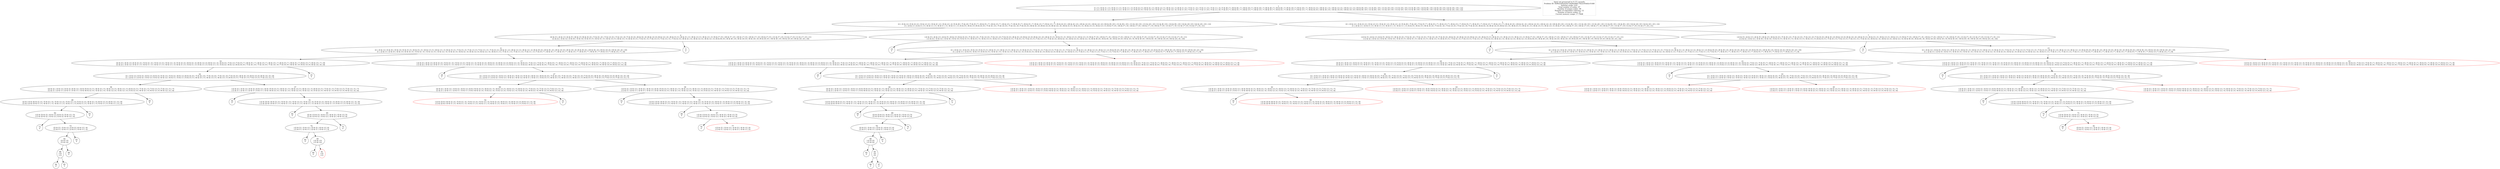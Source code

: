 digraph {
	graph [bb="0,0,21416,1439.2"];
	node [label="\N"];
	1	 [color=black,
		height=1.041,
		label="1\n(1 | 3 | -5) & (1 | -3 | -5) & (-1 | 3 | -5) & (-1 | -3 | 5) & (2 | 3 | -6) & (2 | -3 | -6) & (-2 | 3 | -6) & (-2 | -3 | 6) & (\
1 | 4 | -7) & (1 | -4 | -7) & (-1 | 4 | -7) & (-1 | -4 | 7) & (6 | 7 | -8) & (6 | -7 | -8) & (-6 | 7 | -8) & (-6 | -7 | 8) & (6 | \
7 | -9) & (6 | -7 | 9) & (-6 | 7 | 9) & (-6 | -7 | -9) & (2 | 4 | -10) & (2 | -4 | -10) & (-2 | 4 | -10) & (-2 | -4 | 10) & (8 | \
10 | -11) & (8 | -10 | -11) & (-8 | 10 | -11) & (-8 | -10 | 11) & (8 | 10 | -12) & (8 | -10 | 12) & (-8 | 10 | 12) & (-8 | -10 | \
-12)\n(1 | 2 | -3) & (1 | -2 | -3) & (-1 | 2 | -3) & (-1 | -2 | 3) & (2 | 4 | -5) & (-2 | 4 | -5) & (2 | -4 | -5) & (-2 | -4 | 5) & (\
1 | 6 | -7) & (1 | -6 | -7) & (-1 | 6 | -7) & (-1 | -6 | 7) & (5 | 7 | -8) & (5 | -7 | -8) & (-5 | 7 | -8) & (-5 | -7 | 8) & (5 | \
7 | -9) & (5 | -7 | 9) & (-5 | 7 | 9) & (-5 | -7 | -9) & (4 | 6 | -10) & (4 | -6 | -10) & (-4 | 6 | -10) & (-4 | -6 | 10) & (8 | \
10 | -11) & (8 | -10 | -11) & (-8 | 10 | -11) & (-8 | -10 | 11) & (8 | 10 | -12) & (8 | -10 | 12) & (-8 | 10 | 12) & (-8 | -10 | \
-12)",
		pos="10952,1374.7",
		width=62.422];
	2	 [color=black,
		height=1.041,
		label="2\n(2 | -3) & (-2 | 3) & (2 | 4 | -5) & (-2 | 4 | -5) & (2 | -4 | -5) & (-2 | -4 | 5) & (6 | -7) & (-6 | 7) & (5 | 7 | -8) & (5 | \
-7 | -8) & (-5 | 7 | -8) & (-5 | -7 | 8) & (5 | 7 | -9) & (5 | -7 | 9) & (-5 | 7 | 9) & (-5 | -7 | -9) & (4 | 6 | -10) & (4 | -6 | \
-10) & (-4 | 6 | -10) & (-4 | -6 | 10) & (8 | 10 | -11) & (8 | -10 | -11) & (-8 | 10 | -11) & (-8 | -10 | 11) & (8 | 10 | -12) & (\
8 | -10 | 12) & (-8 | 10 | 12) & (-8 | -10 | -12)\n(1 | -2) & (-1 | 2) & (1 | 3 | -4) & (-1 | 3 | -4) & (1 | -3 | -4) & (-1 | -3 | \
4) & (5 | -6) & (-5 | 6) & (4 | 6 | -7) & (4 | -6 | -7) & (-4 | 6 | -7) & (-4 | -6 | 7) & (4 | 6 | -8) & (4 | -6 | 8) & (-4 | 6 | \
8) & (-4 | -6 | -8) & (3 | 5 | -9) & (3 | -5 | -9) & (-3 | 5 | -9) & (-3 | -5 | 9) & (7 | 9 | -10) & (7 | -9 | -10) & (-7 | 9 | \
-10) & (-7 | -9 | 10) & (7 | 9 | -11) & (7 | -9 | 11) & (-7 | 9 | 11) & (-7 | -9 | -11)",
		pos="9031.6,1236.7",
		width=52.994];
	1 -> 2	 [pos="e,9534.9,1272.9 10443,1338.2 10166,1318.3 9823.4,1293.7 9545.2,1273.7"];
	3	 [color=black,
		height=1.041,
		label="3\n(2 | -3) & (-2 | -3) & (2 | 4 | -5) & (-2 | 4 | -5) & (2 | -4 | -5) & (-2 | -4 | 5) & (6 | -7) & (-6 | -7) & (5 | 7 | -8) & (\
5 | -7 | -8) & (-5 | 7 | -8) & (-5 | -7 | 8) & (5 | 7 | -9) & (5 | -7 | 9) & (-5 | 7 | 9) & (-5 | -7 | -9) & (4 | 6 | -10) & (4 | \
-6 | -10) & (-4 | 6 | -10) & (-4 | -6 | 10) & (8 | 10 | -11) & (8 | -10 | -11) & (-8 | 10 | -11) & (-8 | -10 | 11) & (8 | 10 | -12) & (\
8 | -10 | 12) & (-8 | 10 | 12) & (-8 | -10 | -12)\n(1 | -2) & (-1 | -2) & (1 | 3 | -4) & (-1 | 3 | -4) & (1 | -3 | -4) & (-1 | -3 | \
4) & (5 | -6) & (-5 | -6) & (4 | 6 | -7) & (4 | -6 | -7) & (-4 | 6 | -7) & (-4 | -6 | 7) & (4 | 6 | -8) & (4 | -6 | 8) & (-4 | 6 | \
8) & (-4 | -6 | -8) & (3 | 5 | -9) & (3 | -5 | -9) & (-3 | 5 | -9) & (-3 | -5 | 9) & (7 | 9 | -10) & (7 | -9 | -10) & (-7 | 9 | \
-10) & (-7 | -9 | 10) & (7 | 9 | -11) & (7 | -9 | 11) & (-7 | 9 | 11) & (-7 | -9 | -11)",
		pos="12872,1236.7",
		width=53.171];
	1 -> 3	 [pos="e,12368,1272.9 11460,1338.2 11737,1318.3 12080,1293.7 12358,1273.7"];
	4	 [color=black,
		height=1.041,
		label="4\n(2) & (3 | -4) & (-3 | 4) & (5 | -6) & (-5 | 6) & (4 | 6 | -7) & (4 | -6 | -7) & (-4 | 6 | -7) & (-4 | -6 | 7) & (4 | 6 | -8) & (\
4 | -6 | 8) & (-4 | 6 | 8) & (-4 | -6 | -8) & (3 | 5 | -9) & (3 | -5 | -9) & (-3 | 5 | -9) & (-3 | -5 | 9) & (7 | 9 | -10) & (7 | \
-9 | -10) & (-7 | 9 | -10) & (-7 | -9 | 10) & (7 | 9 | -11) & (7 | -9 | 11) & (-7 | 9 | 11) & (-7 | -9 | -11)\n(1) & (2 | -3) & (\
-2 | 3) & (4 | -5) & (-4 | 5) & (3 | 5 | -6) & (3 | -5 | -6) & (-3 | 5 | -6) & (-3 | -5 | 6) & (3 | 5 | -7) & (3 | -5 | 7) & (-3 | \
5 | 7) & (-3 | -5 | -7) & (2 | 4 | -8) & (2 | -4 | -8) & (-2 | 4 | -8) & (-2 | -4 | 8) & (6 | 8 | -9) & (6 | -8 | -9) & (-6 | 8 | \
-9) & (-6 | -8 | 9) & (6 | 8 | -10) & (6 | -8 | 10) & (-6 | 8 | 10) & (-6 | -8 | -10)",
		pos="5830.6,1125.8",
		width=44.292];
	2 -> 4	 [pos="e,6725.7,1156.8 8090.9,1204.1 7663.3,1189.3 7159.4,1171.9 6736,1157.2"];
	5	 [color=black,
		height=1.041,
		label="5\n(-2) & (3 | -4) & (-3 | -4) & (5 | -6) & (-5 | 6) & (4 | 6 | -7) & (4 | -6 | -7) & (-4 | 6 | -7) & (-4 | -6 | 7) & (4 | 6 | -8) & (\
4 | -6 | 8) & (-4 | 6 | 8) & (-4 | -6 | -8) & (3 | 5 | -9) & (3 | -5 | -9) & (-3 | 5 | -9) & (-3 | -5 | 9) & (7 | 9 | -10) & (7 | \
-9 | -10) & (-7 | 9 | -10) & (-7 | -9 | 10) & (7 | 9 | -11) & (7 | -9 | 11) & (-7 | 9 | 11) & (-7 | -9 | -11)\n(-1) & (2 | -3) & (\
-2 | -3) & (4 | -5) & (-4 | 5) & (3 | 5 | -6) & (3 | -5 | -6) & (-3 | 5 | -6) & (-3 | -5 | 6) & (3 | 5 | -7) & (3 | -5 | 7) & (-3 | \
5 | 7) & (-3 | -5 | -7) & (2 | 4 | -8) & (2 | -4 | -8) & (-2 | 4 | -8) & (-2 | -4 | 8) & (6 | 8 | -9) & (6 | -8 | -9) & (-6 | 8 | \
-9) & (-6 | -8 | 9) & (6 | 8 | -10) & (6 | -8 | 10) & (-6 | 8 | 10) & (-6 | -8 | -10)",
		pos="9043.6,1125.8",
		width=44.469];
	2 -> 5	 [pos="e,9039.5,1163.3 9035.7,1199.2 9036.6,1190.9 9037.5,1182 9038.5,1173.3"];
	6	 [color=black,
		height=1.041,
		label="6\n(-2) & (3 | -4) & (-3 | 4) & (5 | -6) & (-5 | -6) & (4 | 6 | -7) & (4 | -6 | -7) & (-4 | 6 | -7) & (-4 | -6 | 7) & (4 | 6 | -8) & (\
4 | -6 | 8) & (-4 | 6 | 8) & (-4 | -6 | -8) & (3 | 5 | -9) & (3 | -5 | -9) & (-3 | 5 | -9) & (-3 | -5 | 9) & (7 | 9 | -10) & (7 | \
-9 | -10) & (-7 | 9 | -10) & (-7 | -9 | 10) & (7 | 9 | -11) & (7 | -9 | 11) & (-7 | 9 | 11) & (-7 | -9 | -11)\n(-1) & (2 | -3) & (\
-2 | 3) & (4 | -5) & (-4 | -5) & (3 | 5 | -6) & (3 | -5 | -6) & (-3 | 5 | -6) & (-3 | -5 | 6) & (3 | 5 | -7) & (3 | -5 | 7) & (-3 | \
5 | 7) & (-3 | -5 | -7) & (2 | 4 | -8) & (2 | -4 | -8) & (-2 | 4 | -8) & (-2 | -4 | 8) & (6 | 8 | -9) & (6 | -8 | -9) & (-6 | 8 | \
-9) & (-6 | -8 | 9) & (6 | 8 | -10) & (6 | -8 | 10) & (-6 | 8 | 10) & (-6 | -8 | -10)",
		pos="12784,1125.8",
		width=44.469];
	3 -> 6	 [pos="e,12813,1163.3 12842,1199.2 12835,1190.2 12827,1180.6 12820,1171.3"];
	7	 [color=black,
		height=1.041,
		label="7\n(-2) & (3 | -4) & (-3 | -4) & (5 | -6) & (-5 | -6) & (4 | 6 | -7) & (4 | -6 | -7) & (-4 | 6 | -7) & (-4 | -6 | 7) & (4 | 6 | \
-8) & (4 | -6 | 8) & (-4 | 6 | 8) & (-4 | -6 | -8) & (3 | 5 | -9) & (3 | -5 | -9) & (-3 | 5 | -9) & (-3 | -5 | 9) & (7 | 9 | -10) & (\
7 | -9 | -10) & (-7 | 9 | -10) & (-7 | -9 | 10) & (7 | 9 | -11) & (7 | -9 | 11) & (-7 | 9 | 11) & (-7 | -9 | -11)\n(-1) & (2 | -3) & (\
-2 | -3) & (4 | -5) & (-4 | -5) & (3 | 5 | -6) & (3 | -5 | -6) & (-3 | 5 | -6) & (-3 | -5 | 6) & (3 | 5 | -7) & (3 | -5 | 7) & (\
-3 | 5 | 7) & (-3 | -5 | -7) & (2 | 4 | -8) & (2 | -4 | -8) & (-2 | 4 | -8) & (-2 | -4 | 8) & (6 | 8 | -9) & (6 | -8 | -9) & (-6 | \
8 | -9) & (-6 | -8 | 9) & (6 | 8 | -10) & (6 | -8 | 10) & (-6 | 8 | 10) & (-6 | -8 | -10)",
		pos="16007,1125.8",
		width=44.548];
	3 -> 7	 [pos="e,15123,1157.1 13798,1203.9 14214,1189.2 14702,1172 15113,1157.4"];
	8	 [color=black,
		height=1.041,
		label="8\n(2 | -3) & (-2 | 3) & (4 | -5) & (-4 | 5) & (3 | 5 | -6) & (3 | -5 | -6) & (-3 | 5 | -6) & (-3 | -5 | 6) & (3 | 5 | -7) & (3 | \
-5 | 7) & (-3 | 5 | 7) & (-3 | -5 | -7) & (2 | 4 | -8) & (2 | -4 | -8) & (-2 | 4 | -8) & (-2 | -4 | 8) & (6 | 8 | -9) & (6 | -8 | \
-9) & (-6 | 8 | -9) & (-6 | -8 | 9) & (6 | 8 | -10) & (6 | -8 | 10) & (-6 | 8 | 10) & (-6 | -8 | -10)\n(1 | -2) & (-1 | 2) & (3 | \
-4) & (-3 | 4) & (2 | 4 | -5) & (2 | -4 | -5) & (-2 | 4 | -5) & (-2 | -4 | 5) & (2 | 4 | -6) & (2 | -4 | 6) & (-2 | 4 | 6) & (-2 | \
-4 | -6) & (1 | 3 | -7) & (1 | -3 | -7) & (-1 | 3 | -7) & (-1 | -3 | 7) & (5 | 7 | -8) & (5 | -7 | -8) & (-5 | 7 | -8) & (-5 | -7 | \
8) & (5 | 7 | -9) & (5 | -7 | 9) & (-5 | 7 | 9) & (-5 | -7 | -9)",
		pos="4290.6,1014.8",
		width=42.76];
	4 -> 8	 [pos="e,4783.4,1050.4 5335.9,1090.2 5162.5,1077.7 4967.6,1063.6 4793.5,1051.1"];
	9	 [height=0.74639,
		label="9\nF",
		pos="5874.6,1014.8",
		width=0.75];
	4 -> 9	 [pos="e,5864.6,1040.1 5845.5,1088.2 5850.5,1075.7 5855.9,1061.9 5860.8,1049.6"];
	10	 [height=0.74639,
		label="10\nF",
		pos="7638.6,1014.8",
		width=0.75];
	5 -> 10	 [pos="e,7654.7,1037 8038.8,1096.6 7859.9,1086 7716.7,1071.6 7674.6,1052.3 7670.1,1050.3 7665.9,1047.4 7662.1,1044.1"];
	11	 [color=black,
		height=1.041,
		label="11\n(2 | -3) & (-2 | -3) & (4 | -5) & (-4 | 5) & (3 | 5 | -6) & (3 | -5 | -6) & (-3 | 5 | -6) & (-3 | -5 | 6) & (3 | 5 | -7) & (\
3 | -5 | 7) & (-3 | 5 | 7) & (-3 | -5 | -7) & (2 | 4 | -8) & (2 | -4 | -8) & (-2 | 4 | -8) & (-2 | -4 | 8) & (6 | 8 | -9) & (6 | \
-8 | -9) & (-6 | 8 | -9) & (-6 | -8 | 9) & (6 | 8 | -10) & (6 | -8 | 10) & (-6 | 8 | 10) & (-6 | -8 | -10)\n(1 | -2) & (-1 | -2) & (\
3 | -4) & (-3 | 4) & (2 | 4 | -5) & (2 | -4 | -5) & (-2 | 4 | -5) & (-2 | -4 | 5) & (2 | 4 | -6) & (2 | -4 | 6) & (-2 | 4 | 6) & (\
-2 | -4 | -6) & (1 | 3 | -7) & (1 | -3 | -7) & (-1 | 3 | -7) & (-1 | -3 | 7) & (5 | 7 | -8) & (5 | -7 | -8) & (-5 | 7 | -8) & (-5 | \
-7 | 8) & (5 | 7 | -9) & (5 | -7 | 9) & (-5 | 7 | 9) & (-5 | -7 | -9)",
		pos="9226.6,1014.8",
		width=42.859];
	5 -> 11	 [pos="e,9164.7,1052.4 9105.6,1088.2 9121.8,1078.4 9139.4,1067.7 9156.1,1057.6"];
	12	 [height=0.74639,
		label="12\nF",
		pos="12762,1014.8",
		width=0.75];
	6 -> 12	 [pos="e,12767,1041.5 12776,1088.2 12774,1076.4 12771,1063.3 12769,1051.5"];
	13	 [color=black,
		height=1.041,
		label="13\n(2 | -3) & (-2 | 3) & (4 | -5) & (-4 | -5) & (3 | 5 | -6) & (3 | -5 | -6) & (-3 | 5 | -6) & (-3 | -5 | 6) & (3 | 5 | -7) & (\
3 | -5 | 7) & (-3 | 5 | 7) & (-3 | -5 | -7) & (2 | 4 | -8) & (2 | -4 | -8) & (-2 | 4 | -8) & (-2 | -4 | 8) & (6 | 8 | -9) & (6 | \
-8 | -9) & (-6 | 8 | -9) & (-6 | -8 | 9) & (6 | 8 | -10) & (6 | -8 | 10) & (-6 | 8 | 10) & (-6 | -8 | -10)\n(1 | -2) & (-1 | 2) & (\
3 | -4) & (-3 | -4) & (2 | 4 | -5) & (2 | -4 | -5) & (-2 | 4 | -5) & (-2 | -4 | 5) & (2 | 4 | -6) & (2 | -4 | 6) & (-2 | 4 | 6) & (\
-2 | -4 | -6) & (1 | 3 | -7) & (1 | -3 | -7) & (-1 | 3 | -7) & (-1 | -3 | 7) & (5 | 7 | -8) & (5 | -7 | -8) & (-5 | 7 | -8) & (-5 | \
-7 | 8) & (5 | 7 | -9) & (5 | -7 | 9) & (-5 | 7 | 9) & (-5 | -7 | -9)",
		pos="14350,1014.8",
		width=42.859];
	6 -> 13	 [pos="e,13849,1050.3 13286,1090.2 13463,1077.7 13662,1063.6 13839,1051"];
	14	 [height=0.74639,
		label="14\nF",
		pos="15961,1014.8",
		width=0.75];
	7 -> 14	 [pos="e,15971,1039.8 15991,1088.2 15986,1075.6 15980,1061.7 15975,1049.3"];
	15	 [color=black,
		height=1.041,
		label="15\n(2 | -3) & (-2 | -3) & (4 | -5) & (-4 | -5) & (3 | 5 | -6) & (3 | -5 | -6) & (-3 | 5 | -6) & (-3 | -5 | 6) & (3 | 5 | -7) & (\
3 | -5 | 7) & (-3 | 5 | 7) & (-3 | -5 | -7) & (2 | 4 | -8) & (2 | -4 | -8) & (-2 | 4 | -8) & (-2 | -4 | 8) & (6 | 8 | -9) & (6 | \
-8 | -9) & (-6 | 8 | -9) & (-6 | -8 | 9) & (6 | 8 | -10) & (6 | -8 | 10) & (-6 | 8 | 10) & (-6 | -8 | -10)\n(1 | -2) & (-1 | -2) & (\
3 | -4) & (-3 | -4) & (2 | 4 | -5) & (2 | -4 | -5) & (-2 | 4 | -5) & (-2 | -4 | 5) & (2 | 4 | -6) & (2 | -4 | 6) & (-2 | 4 | 6) & (\
-2 | -4 | -6) & (1 | 3 | -7) & (1 | -3 | -7) & (-1 | 3 | -7) & (-1 | -3 | 7) & (5 | 7 | -8) & (5 | -7 | -8) & (-5 | 7 | -8) & (-5 | \
-7 | 8) & (5 | 7 | -9) & (5 | -7 | 9) & (-5 | 7 | 9) & (-5 | -7 | -9)",
		pos="17552,1014.8",
		width=42.937];
	7 -> 15	 [pos="e,17057,1050.4 16503,1090.2 16677,1077.7 16872,1063.6 17047,1051.1"];
	16	 [color=black,
		height=1.041,
		label="16\n(2) & (3 | -4) & (-3 | 4) & (2 | 4 | -5) & (2 | -4 | -5) & (-2 | 4 | -5) & (-2 | -4 | 5) & (2 | 4 | -6) & (2 | -4 | 6) & (-2 | \
4 | 6) & (-2 | -4 | -6) & (3 | -7) & (-3 | 7) & (5 | 7 | -8) & (5 | -7 | -8) & (-5 | 7 | -8) & (-5 | -7 | 8) & (5 | 7 | -9) & (5 | \
-7 | 9) & (-5 | 7 | 9) & (-5 | -7 | -9)\n(1) & (2 | -3) & (-2 | 3) & (1 | 3 | -4) & (1 | -3 | -4) & (-1 | 3 | -4) & (-1 | -3 | 4) & (\
1 | 3 | -5) & (1 | -3 | 5) & (-1 | 3 | 5) & (-1 | -3 | -5) & (2 | -6) & (-2 | 6) & (4 | 6 | -7) & (4 | -6 | -7) & (-4 | 6 | -7) & (\
-4 | -6 | 7) & (4 | 6 | -8) & (4 | -6 | 8) & (-4 | 6 | 8) & (-4 | -6 | -8)",
		pos="1888.6,903.89",
		width=35.473];
	8 -> 16	 [pos="e,2573.5,935.53 3572.8,981.69 3259.7,967.22 2894.1,950.33 2583.6,935.99"];
	17	 [color=black,
		height=1.041,
		label="17\n(-2) & (3 | -4) & (-3 | 4) & (2 | 4 | -5) & (2 | -4 | -5) & (-2 | 4 | -5) & (-2 | -4 | 5) & (2 | 4 | -6) & (2 | -4 | 6) & (-2 | \
4 | 6) & (-2 | -4 | -6) & (3 | -7) & (-3 | -7) & (5 | 7 | -8) & (5 | -7 | -8) & (-5 | 7 | -8) & (-5 | -7 | 8) & (5 | 7 | -9) & (\
5 | -7 | 9) & (-5 | 7 | 9) & (-5 | -7 | -9)\n(-1) & (2 | -3) & (-2 | 3) & (1 | 3 | -4) & (1 | -3 | -4) & (-1 | 3 | -4) & (-1 | -3 | \
4) & (1 | 3 | -5) & (1 | -3 | 5) & (-1 | 3 | 5) & (-1 | -3 | -5) & (2 | -6) & (-2 | -6) & (4 | 6 | -7) & (4 | -6 | -7) & (-4 | 6 | \
-7) & (-4 | -6 | 7) & (4 | 6 | -8) & (4 | -6 | 8) & (-4 | 6 | 8) & (-4 | -6 | -8)",
		pos="4466.6,903.89",
		width=35.65];
	8 -> 17	 [pos="e,4407.1,941.42 4350.2,977.28 4365.7,967.52 4382.5,956.93 4398.4,946.91"];
	18	 [color=black,
		height=1.041,
		label="18\n(-2) & (3 | -4) & (-3 | 4) & (2 | 4 | -5) & (2 | -4 | -5) & (-2 | 4 | -5) & (-2 | -4 | 5) & (2 | 4 | -6) & (2 | -4 | 6) & (-2 | \
4 | 6) & (-2 | -4 | -6) & (3 | -7) & (-3 | 7) & (5 | 7 | -8) & (5 | -7 | -8) & (-5 | 7 | -8) & (-5 | -7 | 8) & (5 | 7 | -9) & (5 | \
-7 | 9) & (-5 | 7 | 9) & (-5 | -7 | -9)\n(-1) & (2 | -3) & (-2 | 3) & (1 | 3 | -4) & (1 | -3 | -4) & (-1 | 3 | -4) & (-1 | -3 | \
4) & (1 | 3 | -5) & (1 | -3 | 5) & (-1 | 3 | 5) & (-1 | -3 | -5) & (2 | -6) & (-2 | 6) & (4 | 6 | -7) & (4 | -6 | -7) & (-4 | 6 | \
-7) & (-4 | -6 | 7) & (4 | 6 | -8) & (4 | -6 | 8) & (-4 | 6 | 8) & (-4 | -6 | -8)",
		pos="7136.6,903.89",
		width=35.571];
	11 -> 18	 [pos="e,7755.2,936.73 8584.6,980.76 8324.3,966.94 8024.6,951.03 7765.6,937.28"];
	19	 [color=red,
		height=1.041,
		label="19\n(-2) & (3 | -4) & (-3 | 4) & (2 | 4 | -5) & (2 | -4 | -5) & (-2 | 4 | -5) & (-2 | -4 | 5) & (2 | 4 | -6) & (2 | -4 | 6) & (-2 | \
4 | 6) & (-2 | -4 | -6) & (3 | -7) & (-3 | -7) & (5 | 7 | -8) & (5 | -7 | -8) & (-5 | 7 | -8) & (-5 | -7 | 8) & (5 | 7 | -9) & (\
5 | -7 | 9) & (-5 | 7 | 9) & (-5 | -7 | -9)\n(-1) & (2 | -3) & (-2 | 3) & (1 | 3 | -4) & (1 | -3 | -4) & (-1 | 3 | -4) & (-1 | -3 | \
4) & (1 | 3 | -5) & (1 | -3 | 5) & (-1 | 3 | 5) & (-1 | -3 | -5) & (2 | -6) & (-2 | -6) & (4 | 6 | -7) & (4 | -6 | -7) & (-4 | 6 | \
-7) & (-4 | -6 | 7) & (4 | 6 | -8) & (4 | -6 | 8) & (-4 | 6 | 8) & (-4 | -6 | -8)",
		pos="9718.6,903.89",
		width=35.65];
	11 -> 19	 [pos="e,9553.6,941.09 9392.1,977.51 9440.9,966.51 9494.5,954.43 9543.8,943.3"];
	20	 [color=black,
		height=1.041,
		label="20\n(2) & (3 | -4) & (-3 | -4) & (2 | 4 | -5) & (2 | -4 | -5) & (-2 | 4 | -5) & (-2 | -4 | 5) & (2 | 4 | -6) & (2 | -4 | 6) & (-2 | \
4 | 6) & (-2 | -4 | -6) & (3 | -7) & (-3 | 7) & (5 | 7 | -8) & (5 | -7 | -8) & (-5 | 7 | -8) & (-5 | -7 | 8) & (5 | 7 | -9) & (5 | \
-7 | 9) & (-5 | 7 | 9) & (-5 | -7 | -9)\n(1) & (2 | -3) & (-2 | -3) & (1 | 3 | -4) & (1 | -3 | -4) & (-1 | 3 | -4) & (-1 | -3 | \
4) & (1 | 3 | -5) & (1 | -3 | 5) & (-1 | 3 | 5) & (-1 | -3 | -5) & (2 | -6) & (-2 | 6) & (4 | 6 | -7) & (4 | -6 | -7) & (-4 | 6 | \
-7) & (-4 | -6 | 7) & (4 | 6 | -8) & (4 | -6 | 8) & (-4 | 6 | 8) & (-4 | -6 | -8)",
		pos="12345,903.89",
		width=35.571];
	13 -> 20	 [pos="e,12944,937.04 13729,980.52 13483,966.86 13199,951.2 12954,937.6"];
	21	 [color=black,
		height=1.041,
		label="21\n(-2) & (3 | -4) & (-3 | -4) & (2 | 4 | -5) & (2 | -4 | -5) & (-2 | 4 | -5) & (-2 | -4 | 5) & (2 | 4 | -6) & (2 | -4 | 6) & (\
-2 | 4 | 6) & (-2 | -4 | -6) & (3 | -7) & (-3 | -7) & (5 | 7 | -8) & (5 | -7 | -8) & (-5 | 7 | -8) & (-5 | -7 | 8) & (5 | 7 | -9) & (\
5 | -7 | 9) & (-5 | 7 | 9) & (-5 | -7 | -9)\n(-1) & (2 | -3) & (-2 | -3) & (1 | 3 | -4) & (1 | -3 | -4) & (-1 | 3 | -4) & (-1 | \
-3 | 4) & (1 | 3 | -5) & (1 | -3 | 5) & (-1 | 3 | 5) & (-1 | -3 | -5) & (2 | -6) & (-2 | -6) & (4 | 6 | -7) & (4 | -6 | -7) & (-4 | \
6 | -7) & (-4 | -6 | 7) & (4 | 6 | -8) & (4 | -6 | 8) & (-4 | 6 | 8) & (-4 | -6 | -8)",
		pos="14931,903.89",
		width=35.748];
	13 -> 21	 [pos="e,14736,941 14544,977.67 14603,966.48 14667,954.18 14726,942.88"];
	22	 [color=black,
		height=1.041,
		label="22\n(-2) & (3 | -4) & (-3 | -4) & (2 | 4 | -5) & (2 | -4 | -5) & (-2 | 4 | -5) & (-2 | -4 | 5) & (2 | 4 | -6) & (2 | -4 | 6) & (\
-2 | 4 | 6) & (-2 | -4 | -6) & (3 | -7) & (-3 | 7) & (5 | 7 | -8) & (5 | -7 | -8) & (-5 | 7 | -8) & (-5 | -7 | 8) & (5 | 7 | -9) & (\
5 | -7 | 9) & (-5 | 7 | 9) & (-5 | -7 | -9)\n(-1) & (2 | -3) & (-2 | -3) & (1 | 3 | -4) & (1 | -3 | -4) & (-1 | 3 | -4) & (-1 | \
-3 | 4) & (1 | 3 | -5) & (1 | -3 | 5) & (-1 | 3 | 5) & (-1 | -3 | -5) & (2 | -6) & (-2 | 6) & (4 | 6 | -7) & (4 | -6 | -7) & (-4 | \
6 | -7) & (-4 | -6 | 7) & (4 | 6 | -8) & (4 | -6 | 8) & (-4 | 6 | 8) & (-4 | -6 | -8)",
		pos="17541,903.89",
		width=35.65];
	15 -> 22	 [pos="e,17544,941.42 17548,977.28 17547,968.97 17546,960.05 17545,951.4"];
	23	 [color=red,
		height=1.041,
		label="23\n(-2) & (3 | -4) & (-3 | -4) & (2 | 4 | -5) & (2 | -4 | -5) & (-2 | 4 | -5) & (-2 | -4 | 5) & (2 | 4 | -6) & (2 | -4 | 6) & (\
-2 | 4 | 6) & (-2 | -4 | -6) & (3 | -7) & (-3 | -7) & (5 | 7 | -8) & (5 | -7 | -8) & (-5 | 7 | -8) & (-5 | -7 | 8) & (5 | 7 | -9) & (\
5 | -7 | 9) & (-5 | 7 | 9) & (-5 | -7 | -9)\n(-1) & (2 | -3) & (-2 | -3) & (1 | 3 | -4) & (1 | -3 | -4) & (-1 | 3 | -4) & (-1 | \
-3 | 4) & (1 | 3 | -5) & (1 | -3 | 5) & (-1 | 3 | 5) & (-1 | -3 | -5) & (2 | -6) & (-2 | -6) & (4 | 6 | -7) & (4 | -6 | -7) & (-4 | \
6 | -7) & (-4 | -6 | 7) & (4 | 6 | -8) & (4 | -6 | 8) & (-4 | 6 | 8) & (-4 | -6 | -8)",
		pos="20129,903.89",
		width=35.748];
	15 -> 23	 [pos="e,19407,934.94 18310,982.17 18654,967.4 19058,950.01 19397,935.37"];
	24	 [color=black,
		height=1.041,
		label="24\n(2 | -3) & (-2 | 3) & (3 | -4) & (-3 | 4) & (3 | 5) & (-3 | -5) & (2 | -6) & (-2 | 6) & (4 | 6 | -7) & (4 | -6 | -7) & (-4 | \
6 | -7) & (-4 | -6 | 7) & (4 | 6 | -8) & (4 | -6 | 8) & (-4 | 6 | 8) & (-4 | -6 | -8)\n(1 | -2) & (-1 | 2) & (2 | -3) & (-2 | 3) & (\
2 | 4) & (-2 | -4) & (1 | -5) & (-1 | 5) & (3 | 5 | -6) & (3 | -5 | -6) & (-3 | 5 | -6) & (-3 | -5 | 6) & (3 | 5 | -7) & (3 | -5 | \
7) & (-3 | 5 | 7) & (-3 | -5 | -7)",
		pos="1711.6,792.94",
		width=25.318];
	16 -> 24	 [pos="e,1771.5,830.46 1828.7,866.33 1813.1,856.57 1796.2,845.98 1780.2,835.96"];
	25	 [height=0.74639,
		label="25\nF",
		pos="2667.6,792.94",
		width=0.75];
	16 -> 25	 [pos="e,2651.4,814.91 2467.2,870.44 2537.5,860.4 2596.7,847.36 2631.6,830.41 2636,828.26 2640.2,825.32 2644,822.03"];
	26	 [height=0.74639,
		label="26\nF",
		pos="3783.6,792.94",
		width=0.75];
	17 -> 26	 [pos="e,3799.8,814.84 3977,869.19 3909.6,859.26 3852.3,846.58 3819.6,830.41 3815.2,828.23 3811,825.27 3807.2,821.97"];
	27	 [color=black,
		height=1.041,
		label="27\n(2 | -3) & (-2 | 3) & (3 | -4) & (-3 | -4) & (3 | -5) & (-3 | 5) & (2 | -6) & (-2 | -6) & (4 | 6 | -7) & (4 | -6 | -7) & (-4 | \
6 | -7) & (-4 | -6 | 7) & (4 | 6 | -8) & (4 | -6 | 8) & (-4 | 6 | 8) & (-4 | -6 | -8)\n(1 | -2) & (-1 | 2) & (2 | -3) & (-2 | -3) & (\
2 | -4) & (-2 | 4) & (1 | -5) & (-1 | -5) & (3 | 5 | -6) & (3 | -5 | -6) & (-3 | 5 | -6) & (-3 | -5 | 6) & (3 | 5 | -7) & (3 | -5 | \
7) & (-3 | 5 | 7) & (-3 | -5 | -7)",
		pos="4746.6,792.94",
		width=25.495];
	17 -> 27	 [pos="e,4652.1,830.37 4561,866.48 4587.3,856.07 4616,844.71 4642.7,834.09"];
	28	 [height=0.74639,
		label="28\nF",
		pos="7005.6,792.94",
		width=0.75];
	18 -> 28	 [pos="e,7023.8,812.93 7085.2,866.33 7070.7,855.19 7055.2,842.68 7041.6,830.41 7038,827.19 7034.4,823.68 7030.8,820.14"];
	29	 [color=black,
		height=1.041,
		label="29\n(2 | -3) & (-2 | 3) & (3 | -4) & (-3 | -4) & (3 | -5) & (-3 | 5) & (2 | -6) & (-2 | 6) & (4 | 6 | -7) & (4 | -6 | -7) & (-4 | \
6 | -7) & (-4 | -6 | 7) & (4 | 6 | -8) & (4 | -6 | 8) & (-4 | 6 | 8) & (-4 | -6 | -8)\n(1 | -2) & (-1 | 2) & (2 | -3) & (-2 | -3) & (\
2 | -4) & (-2 | 4) & (1 | -5) & (-1 | 5) & (3 | 5 | -6) & (3 | -5 | -6) & (-3 | 5 | -6) & (-3 | -5 | 6) & (3 | 5 | -7) & (3 | -5 | \
7) & (-3 | 5 | 7) & (-3 | -5 | -7)",
		pos="7965.6,792.94",
		width=25.417];
	18 -> 29	 [pos="e,7697.8,828.78 7410.3,867.25 7499.4,855.33 7598.4,842.08 7687.8,830.12"];
	30	 [color=black,
		height=1.041,
		label="30\n(2 | -3) & (-2 | -3) & (3 | -4) & (-3 | 4) & (3 | 5) & (-3 | -5) & (2 | -6) & (-2 | 6) & (4 | 6 | -7) & (4 | -6 | -7) & (-4 | \
6 | -7) & (-4 | -6 | 7) & (4 | 6 | -8) & (4 | -6 | 8) & (-4 | 6 | 8) & (-4 | -6 | -8)\n(1 | -2) & (-1 | -2) & (2 | -3) & (-2 | 3) & (\
2 | 4) & (-2 | -4) & (1 | -5) & (-1 | 5) & (3 | 5 | -6) & (3 | -5 | -6) & (-3 | 5 | -6) & (-3 | -5 | 6) & (3 | 5 | -7) & (3 | -5 | \
7) & (-3 | 5 | 7) & (-3 | -5 | -7)",
		pos="11865,792.94",
		width=25.417];
	20 -> 30	 [pos="e,12025,829.9 12183,866.64 12136,855.56 12083,843.4 12034,832.2"];
	31	 [height=0.74639,
		label="31\nF",
		pos="12825,792.94",
		width=0.75];
	20 -> 31	 [pos="e,12808,814.61 12650,867.46 12709,857.1 12762,844.68 12789,830.41 12793,828.12 12797,825.09 12801,821.76"];
	32	 [height=0.74639,
		label="32\nF",
		pos="14305,792.94",
		width=0.75];
	21 -> 32	 [pos="e,14321,814.79 14494,868.6 14428,858.65 14372,846.11 14341,830.41 14336,828.2 14332,825.23 14328,821.92"];
	33	 [color=black,
		height=1.041,
		label="33\n(2 | -3) & (-2 | -3) & (3 | -4) & (-3 | -4) & (3 | -5) & (-3 | 5) & (2 | -6) & (-2 | -6) & (4 | 6 | -7) & (4 | -6 | -7) & (-4 | \
6 | -7) & (-4 | -6 | 7) & (4 | 6 | -8) & (4 | -6 | 8) & (-4 | 6 | 8) & (-4 | -6 | -8)\n(1 | -2) & (-1 | -2) & (2 | -3) & (-2 | -3) & (\
2 | -4) & (-2 | 4) & (1 | -5) & (-1 | -5) & (3 | 5 | -6) & (3 | -5 | -6) & (-3 | 5 | -6) & (-3 | -5 | 6) & (3 | 5 | -7) & (3 | -5 | \
7) & (-3 | 5 | 7) & (-3 | -5 | -7)",
		pos="15271,792.94",
		width=25.593];
	21 -> 33	 [pos="e,15156,830.18 15045,866.48 15078,855.83 15114,844.18 15147,833.36"];
	34	 [height=0.74639,
		label="34\nF",
		pos="16643,792.94",
		width=0.75];
	22 -> 34	 [pos="e,16659,814.97 16970,870.31 16829,858.91 16710,845.26 16679,830.41 16674,828.29 16670,825.37 16666,822.08"];
	35	 [color=black,
		height=1.041,
		label="35\n(2 | -3) & (-2 | -3) & (3 | -4) & (-3 | -4) & (3 | -5) & (-3 | 5) & (2 | -6) & (-2 | 6) & (4 | 6 | -7) & (4 | -6 | -7) & (-4 | \
6 | -7) & (-4 | -6 | 7) & (4 | 6 | -8) & (4 | -6 | 8) & (-4 | 6 | 8) & (-4 | -6 | -8)\n(1 | -2) & (-1 | -2) & (2 | -3) & (-2 | -3) & (\
2 | -4) & (-2 | 4) & (1 | -5) & (-1 | 5) & (3 | 5 | -6) & (3 | -5 | -6) & (-3 | 5 | -6) & (-3 | -5 | 6) & (3 | 5 | -7) & (3 | -5 | \
7) & (-3 | 5 | 7) & (-3 | -5 | -7)",
		pos="17606,792.94",
		width=25.495];
	22 -> 35	 [pos="e,17584,830.46 17563,866.33 17568,857.65 17573,848.32 17578,839.32"];
	36	 [color=black,
		height=1.041,
		label="36\n(2) & (2 | -3) & (-2 | 3) & (2 | 4) & (-2 | -4) & (5) & (3 | 5 | -6) & (3 | -5 | -6) & (-3 | 5 | -6) & (-3 | -5 | 6) & (3 | \
5 | -7) & (3 | -5 | 7) & (-3 | 5 | 7) & (-3 | -5 | -7)\n(1) & (1 | -2) & (-1 | 2) & (1 | 3) & (-1 | -3) & (4) & (2 | 4 | -5) & (\
2 | -4 | -5) & (-2 | 4 | -5) & (-2 | -4 | 5) & (2 | 4 | -6) & (2 | -4 | 6) & (-2 | 4 | 6) & (-2 | -4 | -6)",
		pos="947.6,681.98",
		width=21.586];
	24 -> 36	 [pos="e,1192.6,717.57 1463.3,756.87 1379.8,744.75 1286.5,731.21 1202.5,719.01"];
	37	 [color=black,
		height=1.041,
		label="37\n(-2) & (2 | -3) & (-2 | 3) & (2 | 4) & (-2 | -4) & (-5) & (3 | 5 | -6) & (3 | -5 | -6) & (-3 | 5 | -6) & (-3 | -5 | 6) & (3 | \
5 | -7) & (3 | -5 | 7) & (-3 | 5 | 7) & (-3 | -5 | -7)\n(-1) & (1 | -2) & (-1 | 2) & (1 | 3) & (-1 | -3) & (-4) & (2 | 4 | -5) & (\
2 | -4 | -5) & (-2 | 4 | -5) & (-2 | -4 | 5) & (2 | 4 | -6) & (2 | -4 | 6) & (-2 | 4 | 6) & (-2 | -4 | -6)",
		pos="2526.6,681.98",
		width=21.763];
	24 -> 37	 [pos="e,2266.6,717.38 1975.4,757.03 2065.3,744.78 2166,731.07 2256.5,718.75"];
	38	 [color=black,
		height=1.041,
		label="38\n(2) & (2 | -3) & (-2 | -3) & (2 | -4) & (-2 | 4) & (-5) & (3 | 5 | -6) & (3 | -5 | -6) & (-3 | 5 | -6) & (-3 | -5 | 6) & (3 | \
5 | -7) & (3 | -5 | 7) & (-3 | 5 | 7) & (-3 | -5 | -7)\n(1) & (1 | -2) & (-1 | -2) & (1 | -3) & (-1 | 3) & (-4) & (2 | 4 | -5) & (\
2 | -4 | -5) & (-2 | 4 | -5) & (-2 | -4 | 5) & (2 | 4 | -6) & (2 | -4 | 6) & (-2 | 4 | 6) & (-2 | -4 | -6)",
		pos="4279.6,681.98",
		width=21.763];
	27 -> 38	 [pos="e,4434.4,718.77 4591.1,755.99 4543.9,744.79 4492,732.44 4444.2,721.1"];
	39	 [color=black,
		height=1.041,
		label="39\n(-2) & (2 | -3) & (-2 | -3) & (2 | -4) & (-2 | 4) & (-5) & (3 | 5 | -6) & (3 | -5 | -6) & (-3 | 5 | -6) & (-3 | -5 | 6) & (3 | \
5 | -7) & (3 | -5 | 7) & (-3 | 5 | 7) & (-3 | -5 | -7)\n(-1) & (1 | -2) & (-1 | -2) & (1 | -3) & (-1 | 3) & (-4) & (2 | 4 | -5) & (\
2 | -4 | -5) & (-2 | 4 | -5) & (-2 | -4 | 5) & (2 | 4 | -6) & (2 | -4 | 6) & (-2 | 4 | 6) & (-2 | -4 | -6)",
		pos="5867.6,681.98",
		width=21.842];
	27 -> 39	 [pos="e,5526.4,715.75 5096.7,758.29 5230.3,745.06 5382.6,729.98 5516.4,716.74"];
	40	 [color=black,
		height=1.041,
		label="40\n(2) & (2 | -3) & (-2 | -3) & (2 | -4) & (-2 | 4) & (5) & (3 | 5 | -6) & (3 | -5 | -6) & (-3 | 5 | -6) & (-3 | -5 | 6) & (3 | \
5 | -7) & (3 | -5 | 7) & (-3 | 5 | 7) & (-3 | -5 | -7)\n(1) & (1 | -2) & (-1 | -2) & (1 | -3) & (-1 | 3) & (4) & (2 | 4 | -5) & (\
2 | -4 | -5) & (-2 | 4 | -5) & (-2 | -4 | 5) & (2 | 4 | -6) & (2 | -4 | 6) & (-2 | 4 | 6) & (-2 | -4 | -6)",
		pos="7619.6,681.98",
		width=21.665];
	29 -> 40	 [pos="e,7735.5,719.14 7849.4,755.68 7815.9,744.92 7779.1,733.13 7745,722.2"];
	41	 [color=red,
		height=1.041,
		label="41\n(-2) & (2 | -3) & (-2 | -3) & (2 | -4) & (-2 | 4) & (-5) & (3 | 5 | -6) & (3 | -5 | -6) & (-3 | 5 | -6) & (-3 | -5 | 6) & (3 | \
5 | -7) & (3 | -5 | 7) & (-3 | 5 | 7) & (-3 | -5 | -7)\n(-1) & (1 | -2) & (-1 | -2) & (1 | -3) & (-1 | 3) & (-4) & (2 | 4 | -5) & (\
2 | -4 | -5) & (-2 | 4 | -5) & (-2 | -4 | 5) & (2 | 4 | -6) & (2 | -4 | 6) & (-2 | 4 | 6) & (-2 | -4 | -6)",
		pos="9203.6,681.98",
		width=21.842];
	29 -> 41	 [pos="e,8834.2,715.09 8346.3,758.82 8498,745.22 8672.2,729.61 8823.8,716.02"];
	42	 [color=black,
		height=1.041,
		label="42\n(-2) & (2 | -3) & (-2 | 3) & (2 | 4) & (-2 | -4) & (5) & (3 | 5 | -6) & (3 | -5 | -6) & (-3 | 5 | -6) & (-3 | -5 | 6) & (3 | \
5 | -7) & (3 | -5 | 7) & (-3 | 5 | 7) & (-3 | -5 | -7)\n(-1) & (1 | -2) & (-1 | 2) & (1 | 3) & (-1 | -3) & (4) & (2 | 4 | -5) & (\
2 | -4 | -5) & (-2 | 4 | -5) & (-2 | -4 | 5) & (2 | 4 | -6) & (2 | -4 | 6) & (-2 | 4 | 6) & (-2 | -4 | -6)",
		pos="10897,681.98",
		width=21.665];
	30 -> 42	 [pos="e,11198,716.56 11557,757.64 11445,744.89 11320,730.5 11208,717.71"];
	43	 [color=red,
		height=1.041,
		label="43\n(-2) & (2 | -3) & (-2 | 3) & (2 | 4) & (-2 | -4) & (-5) & (3 | 5 | -6) & (3 | -5 | -6) & (-3 | 5 | -6) & (-3 | -5 | 6) & (3 | \
5 | -7) & (3 | -5 | 7) & (-3 | 5 | 7) & (-3 | -5 | -7)\n(-1) & (1 | -2) & (-1 | 2) & (1 | 3) & (-1 | -3) & (-4) & (2 | 4 | -5) & (\
2 | -4 | -5) & (-2 | 4 | -5) & (-2 | -4 | 5) & (2 | 4 | -6) & (2 | -4 | 6) & (-2 | 4 | 6) & (-2 | -4 | -6)",
		pos="12478,681.98",
		width=21.763];
	30 -> 43	 [pos="e,12277,718.25 12067,756.38 12131,744.72 12202,731.81 12267,720.05"];
	44	 [color=red,
		height=1.041,
		label="44\n(-2) & (2 | -3) & (-2 | -3) & (2 | -4) & (-2 | 4) & (-5) & (3 | 5 | -6) & (3 | -5 | -6) & (-3 | 5 | -6) & (-3 | -5 | 6) & (3 | \
5 | -7) & (3 | -5 | 7) & (-3 | 5 | 7) & (-3 | -5 | -7)\n(-1) & (1 | -2) & (-1 | -2) & (1 | -3) & (-1 | 3) & (-4) & (2 | 4 | -5) & (\
2 | -4 | -5) & (-2 | 4 | -5) & (-2 | -4 | 5) & (2 | 4 | -6) & (2 | -4 | 6) & (-2 | 4 | 6) & (-2 | -4 | -6)",
		pos="14120,681.98",
		width=21.842];
	33 -> 44	 [pos="e,14468,715.58 14912,758.4 14774,745.09 14617,729.89 14478,716.58"];
	45	 [color=red,
		height=1.041,
		label="45\n(-2) & (2 | -3) & (-2 | -3) & (2 | -4) & (-2 | 4) & (-5) & (3 | 5 | -6) & (3 | -5 | -6) & (-3 | 5 | -6) & (-3 | -5 | 6) & (3 | \
5 | -7) & (3 | -5 | 7) & (-3 | 5 | 7) & (-3 | -5 | -7)\n(-1) & (1 | -2) & (-1 | -2) & (1 | -3) & (-1 | 3) & (-4) & (2 | 4 | -5) & (\
2 | -4 | -5) & (-2 | 4 | -5) & (-2 | -4 | 5) & (2 | 4 | -6) & (2 | -4 | 6) & (-2 | 4 | 6) & (-2 | -4 | -6)",
		pos="15711,681.98",
		width=21.842];
	33 -> 45	 [pos="e,15565,718.81 15417,755.91 15462,744.79 15510,732.54 15555,721.28"];
	46	 [color=black,
		height=1.041,
		label="46\n(-2) & (2 | -3) & (-2 | -3) & (2 | -4) & (-2 | 4) & (5) & (3 | 5 | -6) & (3 | -5 | -6) & (-3 | 5 | -6) & (-3 | -5 | 6) & (3 | \
5 | -7) & (3 | -5 | 7) & (-3 | 5 | 7) & (-3 | -5 | -7)\n(-1) & (1 | -2) & (-1 | -2) & (1 | -3) & (-1 | 3) & (4) & (2 | 4 | -5) & (\
2 | -4 | -5) & (-2 | 4 | -5) & (-2 | -4 | 5) & (2 | 4 | -6) & (2 | -4 | 6) & (-2 | 4 | 6) & (-2 | -4 | -6)",
		pos="17326,681.98",
		width=21.763];
	35 -> 46	 [pos="e,17420,719.23 17511,755.53 17485,745.06 17456,733.63 17429,722.97"];
	47	 [color=red,
		height=1.041,
		label="47\n(-2) & (2 | -3) & (-2 | -3) & (2 | -4) & (-2 | 4) & (-5) & (3 | 5 | -6) & (3 | -5 | -6) & (-3 | 5 | -6) & (-3 | -5 | 6) & (3 | \
5 | -7) & (3 | -5 | 7) & (-3 | 5 | 7) & (-3 | -5 | -7)\n(-1) & (1 | -2) & (-1 | -2) & (1 | -3) & (-1 | 3) & (-4) & (2 | 4 | -5) & (\
2 | -4 | -5) & (-2 | 4 | -5) & (-2 | -4 | 5) & (2 | 4 | -6) & (2 | -4 | 6) & (-2 | 4 | 6) & (-2 | -4 | -6)",
		pos="18914,681.98",
		width=21.842];
	35 -> 47	 [pos="e,18528,714.66 18004,759.16 18167,745.32 18355,729.34 18518,715.53"];
	48	 [color=black,
		height=1.041,
		label="48\n(2) & (-3) & (4) & (2 | 4 | -5) & (2 | -4 | -5) & (-2 | 4 | -5) & (-2 | -4 | 5) & (2 | 4 | -6) & (2 | -4 | 6) & (-2 | 4 | 6) & (\
-2 | -4 | -6)\n(1) & (-2) & (3) & (1 | 3 | -4) & (1 | -3 | -4) & (-1 | 3 | -4) & (-1 | -3 | 4) & (1 | 3 | -5) & (1 | -3 | 5) & (\
-1 | 3 | 5) & (-1 | -3 | -5)",
		pos="616.6,571.03",
		width=17.128];
	36 -> 48	 [pos="e,726.61,607.91 836.92,644.88 804.59,634.05 769.11,622.15 736.26,611.14"];
	49	 [height=0.74639,
		label="49\nF",
		pos="1278.6,571.03",
		width=0.75];
	36 -> 49	 [pos="e,1262,592.34 1156.1,645.76 1186.2,636.11 1216,623.91 1242.6,608.51 1246.9,606.04 1250.9,602.92 1254.7,599.53"];
	50	 [height=0.74639,
		label="50\nF",
		pos="1986.6,571.03",
		width=0.75];
	37 -> 50	 [pos="e,2002.9,592.79 2182.8,648.29 2114.3,637.76 2053.9,624.59 2022.6,608.51 2018.2,606.25 2014.1,603.25 2010.2,599.93"];
	51	 [color=black,
		height=1.041,
		label="51\n(-2) & (3) & (-4) & (2 | 4 | -5) & (2 | -4 | -5) & (-2 | 4 | -5) & (-2 | -4 | 5) & (2 | 4 | -6) & (2 | -4 | 6) & (-2 | 4 | 6) & (\
-2 | -4 | -6)\n(-1) & (2) & (-3) & (1 | 3 | -4) & (1 | -3 | -4) & (-1 | 3 | -4) & (-1 | -3 | 4) & (1 | 3 | -5) & (1 | -3 | 5) & (\
-1 | 3 | 5) & (-1 | -3 | -5)",
		pos="2650.6,571.03",
		width=17.206];
	37 -> 51	 [pos="e,2608.7,608.56 2568.6,644.42 2579,635.11 2590.2,625.05 2601,615.45"];
	52	 [color=red,
		height=1.041,
		label="52\n(-2) & (3) & (-4) & (2 | 4 | -5) & (2 | -4 | -5) & (-2 | 4 | -5) & (-2 | -4 | 5) & (2 | 4 | -6) & (2 | -4 | 6) & (-2 | 4 | 6) & (\
-2 | -4 | -6)\n(-1) & (2) & (-3) & (1 | 3 | -4) & (1 | -3 | -4) & (-1 | 3 | -4) & (-1 | -3 | 4) & (1 | 3 | -5) & (1 | -3 | 5) & (\
-1 | 3 | 5) & (-1 | -3 | -5)",
		pos="4155.6,571.03",
		width=17.206];
	38 -> 52	 [pos="e,4197.5,608.56 4237.6,644.42 4227.2,635.11 4216,625.05 4205.2,615.45"];
	53	 [height=0.74639,
		label="53\nF",
		pos="4819.6,571.03",
		width=0.75];
	38 -> 53	 [pos="e,4803.3,592.79 4623.4,648.29 4691.9,637.76 4752.3,624.59 4783.6,608.51 4788,606.25 4792.1,603.25 4795.9,599.93"];
	54	 [height=0.74639,
		label="54\nF",
		pos="5322.6,571.03",
		width=0.75];
	39 -> 54	 [pos="e,5338.9,592.8 5519.4,648.33 5450.6,637.82 5390,624.64 5358.6,608.51 5354.2,606.26 5350.1,603.26 5346.2,599.94"];
	55	 [color=black,
		height=1.041,
		label="55\n(-2) & (-3) & (-4) & (2 | 4 | -5) & (2 | -4 | -5) & (-2 | 4 | -5) & (-2 | -4 | 5) & (2 | 4 | -6) & (2 | -4 | 6) & (-2 | 4 | \
6) & (-2 | -4 | -6)\n(-1) & (-2) & (-3) & (1 | 3 | -4) & (1 | -3 | -4) & (-1 | 3 | -4) & (-1 | -3 | 4) & (1 | 3 | -5) & (1 | -3 | \
5) & (-1 | 3 | 5) & (-1 | -3 | -5)",
		pos="5990.6,571.03",
		width=17.304];
	39 -> 55	 [pos="e,5949,608.56 5909.2,644.42 5919.6,635.11 5930.7,625.05 5941.4,615.45"];
	56	 [color=black,
		height=1.041,
		label="56\n(-2) & (3) & (4) & (2 | 4 | -5) & (2 | -4 | -5) & (-2 | 4 | -5) & (-2 | -4 | 5) & (2 | 4 | -6) & (2 | -4 | 6) & (-2 | 4 | 6) & (\
-2 | -4 | -6)\n(-1) & (2) & (3) & (1 | 3 | -4) & (1 | -3 | -4) & (-1 | 3 | -4) & (-1 | -3 | 4) & (1 | 3 | -5) & (1 | -3 | 5) & (\
-1 | 3 | 5) & (-1 | -3 | -5)",
		pos="7495.6,571.03",
		width=17.128];
	40 -> 56	 [pos="e,7537.5,608.56 7577.6,644.42 7567.2,635.11 7556,625.05 7545.2,615.45"];
	57	 [height=0.74639,
		label="57\nF",
		pos="8157.6,571.03",
		width=0.75];
	40 -> 57	 [pos="e,8141.3,592.79 7961.7,648.27 8030.1,637.73 8090.4,624.56 8121.6,608.51 8126,606.25 8130.1,603.25 8133.9,599.93"];
	58	 [height=0.74639,
		label="58\nF",
		pos="10566,571.03",
		width=0.75];
	42 -> 58	 [pos="e,10582,592.34 10688,645.76 10658,636.11 10628,623.91 10602,608.51 10597,606.04 10593,602.92 10589,599.53"];
	59	 [color=red,
		height=1.041,
		label="59\n(-2) & (3) & (4) & (2 | 4 | -5) & (2 | -4 | -5) & (-2 | 4 | -5) & (-2 | -4 | 5) & (2 | 4 | -6) & (2 | -4 | 6) & (-2 | 4 | 6) & (\
-2 | -4 | -6)\n(-1) & (2) & (3) & (1 | 3 | -4) & (1 | -3 | -4) & (-1 | 3 | -4) & (-1 | -3 | 4) & (1 | 3 | -5) & (1 | -3 | 5) & (\
-1 | 3 | 5) & (-1 | -3 | -5)",
		pos="11228,571.03",
		width=17.128];
	42 -> 59	 [pos="e,11118,607.91 11007,644.88 11040,634.05 11075,622.15 11108,611.14"];
	60	 [height=0.74639,
		label="60\nF",
		pos="16994,571.03",
		width=0.75];
	46 -> 60	 [pos="e,17010,592.35 17116,645.83 17086,636.17 17056,623.95 17030,608.51 17025,606.04 17021,602.92 17017,599.54"];
	61	 [color=black,
		height=1.041,
		label="61\n(-2) & (-3) & (4) & (2 | 4 | -5) & (2 | -4 | -5) & (-2 | 4 | -5) & (-2 | -4 | 5) & (2 | 4 | -6) & (2 | -4 | 6) & (-2 | 4 | 6) & (\
-2 | -4 | -6)\n(-1) & (-2) & (3) & (1 | 3 | -4) & (1 | -3 | -4) & (-1 | 3 | -4) & (-1 | -3 | 4) & (1 | 3 | -5) & (1 | -3 | 5) & (\
-1 | 3 | 5) & (-1 | -3 | -5)",
		pos="17658,571.03",
		width=17.206];
	46 -> 61	 [pos="e,17547,608 17437,644.88 17469,634.08 17504,622.22 17537,611.23"];
	62	 [color=black,
		height=1.041,
		label="62\n(-2) & (3) & (3 | -4) & (-3 | 4) & (3 | 5) & (-3 | -5)\n(-1) & (2) & (2 | -3) & (-2 | 3) & (2 | 4) & (-2 | -4)",
		pos="468.6,460.08",
		width=6.9729];
	48 -> 62	 [pos="e,517.65,496.85 566.49,533.47 553.44,523.68 539.27,513.06 525.87,503.01"];
	63	 [height=0.74639,
		label="63\nF",
		pos="764.6,460.08",
		width=0.75];
	48 -> 63	 [pos="e,746.7,480.37 679.11,533.57 695.73,522.67 713.3,510.26 728.6,497.55 732.31,494.47 736.04,491.05 739.61,487.55"];
	64	 [height=0.74639,
		label="64\nF",
		pos="2501.6,460.08",
		width=0.75];
	51 -> 64	 [pos="e,2519.5,480.39 2587.5,533.64 2570.7,522.73 2553,510.3 2537.6,497.55 2533.9,494.48 2530.1,491.06 2526.6,487.57"];
	65	 [color=black,
		height=1.041,
		label="65\n(2) & (-3) & (3 | -4) & (-3 | -4) & (3 | -5) & (-3 | 5)\n(1) & (-2) & (2 | -3) & (-2 | -3) & (2 | -4) & (-2 | 4)",
		pos="2800.6,460.08",
		width=7.0514];
	51 -> 65	 [pos="e,2750.9,496.85 2701.4,533.47 2714.6,523.68 2729,513.06 2742.5,503.01"];
	66	 [height=0.74639,
		label="66\nF",
		pos="5839.6,460.08",
		width=0.75];
	55 -> 66	 [pos="e,5857.5,480.42 5926.1,533.57 5909.1,522.72 5891.2,510.33 5875.6,497.55 5871.9,494.5 5868.1,491.08 5864.5,487.59"];
	67	 [color=black,
		height=1.041,
		label="67\n(-2) & (-3) & (3 | -4) & (-3 | -4) & (3 | -5) & (-3 | 5)\n(-1) & (-2) & (2 | -3) & (-2 | -3) & (2 | -4) & (-2 | 4)",
		pos="6141.6,460.08",
		width=7.1496];
	55 -> 67	 [pos="e,6091.6,496.85 6041.7,533.47 6055,523.68 6069.5,513.06 6083.2,503.01"];
	68	 [height=0.74639,
		label="68\nF",
		pos="7347.6,460.08",
		width=0.75];
	56 -> 68	 [pos="e,7365.5,480.37 7433.1,533.57 7416.5,522.67 7398.9,510.26 7383.6,497.55 7379.9,494.47 7376.2,491.05 7372.6,487.55"];
	69	 [color=black,
		height=1.041,
		label="69\n(2) & (3) & (3 | -4) & (-3 | -4) & (3 | -5) & (-3 | 5)\n(1) & (2) & (2 | -3) & (-2 | -3) & (2 | -4) & (-2 | 4)",
		pos="7643.6,460.08",
		width=6.9729];
	56 -> 69	 [pos="e,7594.5,496.85 7545.7,533.47 7558.8,523.68 7572.9,513.06 7586.3,503.01"];
	70	 [height=0.74639,
		label="70\nF",
		pos="17508,460.08",
		width=0.75];
	61 -> 70	 [pos="e,17525,480.4 17594,533.7 17577,522.8 17559,510.35 17544,497.55 17540,494.49 17536,491.07 17533,487.58"];
	71	 [color=black,
		height=1.041,
		label="71\n(-2) & (3) & (3 | -4) & (-3 | -4) & (3 | -5) & (-3 | 5)\n(-1) & (2) & (2 | -3) & (-2 | -3) & (2 | -4) & (-2 | 4)",
		pos="17807,460.08",
		width=7.0514];
	61 -> 71	 [pos="e,17757,496.85 17708,533.47 17721,523.68 17735,513.06 17749,503.01"];
	72	 [height=0.74639,
		label="72\nF",
		pos="337.6,349.12",
		width=0.75];
	62 -> 72	 [pos="e,355.76,369.12 418.18,423.28 403.44,411.95 387.56,399.14 373.6,386.6 370.01,383.38 366.35,379.87 362.81,376.33"];
	73	 [color=black,
		height=1.041,
		label="73\n(2) & (2 | -3) & (-2 | 3) & (2 | 4) & (-2 | -4)\n(1) & (1 | -2) & (-1 | 2) & (1 | 3) & (-1 | -3)",
		pos="600.6,349.12",
		width=6.0693];
	62 -> 73	 [pos="e,556.83,385.91 512.55,423.13 524.24,413.31 536.97,402.6 549.03,392.47"];
	74	 [color=black,
		height=1.041,
		label="74\n(-2) & (2 | -3) & (-2 | -3) & (2 | -4) & (-2 | 4)\n(-1) & (1 | -2) & (-1 | -2) & (1 | -3) & (-1 | 3)",
		pos="2665.6,349.12",
		width=6.2461];
	65 -> 74	 [pos="e,2710.4,385.91 2755.6,423.13 2743.7,413.31 2730.7,402.6 2718.3,392.47"];
	75	 [height=0.74639,
		label="75\nF",
		pos="2935.6,349.12",
		width=0.75];
	65 -> 75	 [pos="e,2917.5,369.19 2853.5,423.33 2868.8,412.05 2885.2,399.26 2899.6,386.6 2903.2,383.41 2906.9,379.92 2910.4,376.4"];
	76	 [height=0.74639,
		label="76\nF",
		pos="6006.6,349.12",
		width=0.75];
	67 -> 76	 [pos="e,6024.7,369.19 6088.7,423.33 6073.4,412.05 6057,399.26 6042.6,386.6 6039,383.41 6035.3,379.92 6031.8,376.4"];
	77	 [color=red,
		height=1.041,
		label="77\n(-2) & (2 | -3) & (-2 | -3) & (2 | -4) & (-2 | 4)\n(-1) & (1 | -2) & (-1 | -2) & (1 | -3) & (-1 | 3)",
		pos="6276.6,349.12",
		width=6.2461];
	67 -> 77	 [pos="e,6231.8,385.91 6186.6,423.13 6198.5,413.31 6211.5,402.6 6223.9,392.47"];
	78	 [color=black,
		height=1.041,
		label="78\n(2) & (2 | -3) & (-2 | -3) & (2 | -4) & (-2 | 4)\n(1) & (1 | -2) & (-1 | -2) & (1 | -3) & (-1 | 3)",
		pos="7509.6,349.12",
		width=6.1675];
	69 -> 78	 [pos="e,7554,385.91 7599,423.13 7587.1,413.31 7574.2,402.6 7561.9,392.47"];
	79	 [height=0.74639,
		label="79\nF",
		pos="7776.6,349.12",
		width=0.75];
	69 -> 79	 [pos="e,7758.5,369.15 7695.1,423.4 7710.2,412.07 7726.4,399.24 7740.6,386.6 7744.2,383.4 7747.9,379.9 7751.4,376.37"];
	80	 [height=0.74639,
		label="80\nF",
		pos="17673,349.12",
		width=0.75];
	71 -> 80	 [pos="e,17691,369.17 17754,423.27 17739,411.99 17723,399.21 17709,386.6 17705,383.41 17701,379.91 17698,376.38"];
	81	 [color=red,
		height=1.041,
		label="81\n(2) & (2 | -3) & (-2 | -3) & (2 | -4) & (-2 | 4)\n(1) & (1 | -2) & (-1 | -2) & (1 | -3) & (-1 | 3)",
		pos="17940,349.12",
		width=6.1675];
	71 -> 81	 [pos="e,17896,385.91 17851,423.13 17863,413.31 17875,402.6 17888,392.47"];
	82	 [color=black,
		height=1.041,
		label="82\n(2) & (-3)\n(1) & (-2)",
		pos="549.6,238.17",
		width=1.6106];
	73 -> 82	 [pos="e,566.16,274.19 583.33,311.56 579.17,302.51 574.68,292.74 570.38,283.38"];
	83	 [height=0.74639,
		label="83\nF",
		pos="652.6,238.17",
		width=0.75];
	73 -> 83	 [pos="e,641.06,262.79 618.2,311.56 624.21,298.73 630.89,284.48 636.76,271.97"];
	84	 [height=0.74639,
		label="84\nF",
		pos="2612.6,238.17",
		width=0.75];
	74 -> 84	 [pos="e,2624.2,262.46 2647.7,311.56 2641.5,298.63 2634.6,284.26 2628.6,271.68"];
	85	 [color=black,
		height=1.041,
		label="85\n(-2) & (-3)\n(-1) & (-2)",
		pos="2718.6,238.17",
		width=1.6892];
	74 -> 85	 [pos="e,2701.4,274.19 2683.5,311.56 2687.9,302.51 2692.5,292.74 2697,283.38"];
	86	 [color=black,
		height=1.041,
		label="86\n(-2) & (3)\n(-1) & (2)",
		pos="7457.6,238.17",
		width=1.6106];
	78 -> 86	 [pos="e,7474.5,274.19 7492,311.56 7487.7,302.51 7483.2,292.74 7478.8,283.38"];
	87	 [height=0.74639,
		label="87\nF",
		pos="7560.6,238.17",
		width=0.75];
	78 -> 87	 [pos="e,7549.3,262.79 7526.9,311.56 7532.8,298.73 7539.3,284.48 7545.1,271.97"];
	88	 [color=black,
		height=1.041,
		label="88\n(-2)\n(-1)",
		pos="512.6,127.22",
		width=0.80532];
	82 -> 88	 [pos="e,524.17,161.93 537.38,201.53 534.19,191.97 530.72,181.56 527.41,171.64"];
	89	 [height=0.74639,
		label="89\nF",
		pos="586.6,127.22",
		width=0.75];
	82 -> 89	 [pos="e,578.02,152.94 561.81,201.53 566,188.98 570.67,174.97 574.82,162.53"];
	90	 [height=0.74639,
		label="90\nF",
		pos="2681.6,127.22",
		width=0.75];
	85 -> 90	 [pos="e,2690.1,152.8 2706.3,201.22 2702.1,188.69 2697.4,174.73 2693.3,162.34"];
	91	 [color=red,
		height=1.041,
		label="91\n(-2)\n(-1)",
		pos="2755.6,127.22",
		width=0.80532];
	85 -> 91	 [pos="e,2744.1,161.75 2730.9,201.22 2734.1,191.67 2737.6,181.3 2740.9,171.42"];
	92	 [height=0.74639,
		label="92\nF",
		pos="7421.6,127.22",
		width=0.75];
	86 -> 92	 [pos="e,7429.9,152.8 7445.6,201.22 7441.5,188.69 7437,174.73 7433,162.34"];
	93	 [color=black,
		height=1.041,
		label="93\n(2)\n(1)",
		pos="7493.6,127.22",
		width=0.75];
	86 -> 93	 [pos="e,7482.4,161.75 7469.6,201.22 7472.7,191.67 7476.1,181.3 7479.3,171.42"];
	94	 [height=0.74639,
		label="94\nF",
		pos="476.6,26.87",
		width=0.75];
	88 -> 94	 [pos="e,485.76,52.416 500.31,92.964 496.73,82.999 492.82,72.101 489.23,62.079"];
	95	 [height=0.74639,
		label="95\nT",
		pos="548.6,26.87",
		width=0.75];
	88 -> 95	 [pos="e,539.43,52.416 524.89,92.964 528.46,82.999 532.37,72.101 535.97,62.079"];
	96	 [height=0.74639,
		label="96\nT",
		pos="7457.6,26.87",
		width=0.75];
	93 -> 96	 [pos="e,7466.7,52.38 7481.5,93.524 7477.9,83.341 7473.8,72.139 7470.2,61.873"];
	97	 [height=0.74639,
		label="97\nF",
		pos="7529.6,26.87",
		width=0.75];
	93 -> 97	 [pos="e,7520.4,52.38 7505.7,93.524 7509.3,83.341 7513.4,72.139 7517,61.873"];
	stats	 [height=1.7917,
		label="Input set processed in 0.171 seconds\nProblem ID: 0e96cfc95ed24e7ab46e08917822c05dd2c51fd0\nSolution mode: LOU\nTotal number of \
nodes: 97\nNumber of unique nodes: 48\nNumber of redundant subtrees: 12\nNumber of leaves nodes: 37\nCurrent memory usage: 17.7MiB",
		pos="13444,1374.7",
		rects="13217,1310.7,13670,1438.7",
		shape=record,
		style=dotted,
		width=6.2917];
}
